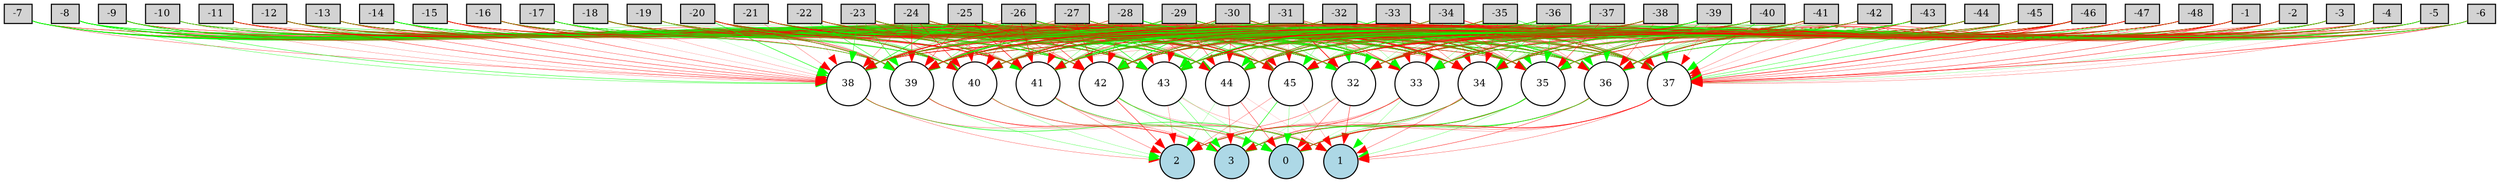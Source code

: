 digraph {
	node [fontsize=9 height=0.2 shape=circle width=0.2]
	-1 [fillcolor=lightgray shape=box style=filled]
	-2 [fillcolor=lightgray shape=box style=filled]
	-3 [fillcolor=lightgray shape=box style=filled]
	-4 [fillcolor=lightgray shape=box style=filled]
	-5 [fillcolor=lightgray shape=box style=filled]
	-6 [fillcolor=lightgray shape=box style=filled]
	-7 [fillcolor=lightgray shape=box style=filled]
	-8 [fillcolor=lightgray shape=box style=filled]
	-9 [fillcolor=lightgray shape=box style=filled]
	-10 [fillcolor=lightgray shape=box style=filled]
	-11 [fillcolor=lightgray shape=box style=filled]
	-12 [fillcolor=lightgray shape=box style=filled]
	-13 [fillcolor=lightgray shape=box style=filled]
	-14 [fillcolor=lightgray shape=box style=filled]
	-15 [fillcolor=lightgray shape=box style=filled]
	-16 [fillcolor=lightgray shape=box style=filled]
	-17 [fillcolor=lightgray shape=box style=filled]
	-18 [fillcolor=lightgray shape=box style=filled]
	-19 [fillcolor=lightgray shape=box style=filled]
	-20 [fillcolor=lightgray shape=box style=filled]
	-21 [fillcolor=lightgray shape=box style=filled]
	-22 [fillcolor=lightgray shape=box style=filled]
	-23 [fillcolor=lightgray shape=box style=filled]
	-24 [fillcolor=lightgray shape=box style=filled]
	-25 [fillcolor=lightgray shape=box style=filled]
	-26 [fillcolor=lightgray shape=box style=filled]
	-27 [fillcolor=lightgray shape=box style=filled]
	-28 [fillcolor=lightgray shape=box style=filled]
	-29 [fillcolor=lightgray shape=box style=filled]
	-30 [fillcolor=lightgray shape=box style=filled]
	-31 [fillcolor=lightgray shape=box style=filled]
	-32 [fillcolor=lightgray shape=box style=filled]
	-33 [fillcolor=lightgray shape=box style=filled]
	-34 [fillcolor=lightgray shape=box style=filled]
	-35 [fillcolor=lightgray shape=box style=filled]
	-36 [fillcolor=lightgray shape=box style=filled]
	-37 [fillcolor=lightgray shape=box style=filled]
	-38 [fillcolor=lightgray shape=box style=filled]
	-39 [fillcolor=lightgray shape=box style=filled]
	-40 [fillcolor=lightgray shape=box style=filled]
	-41 [fillcolor=lightgray shape=box style=filled]
	-42 [fillcolor=lightgray shape=box style=filled]
	-43 [fillcolor=lightgray shape=box style=filled]
	-44 [fillcolor=lightgray shape=box style=filled]
	-45 [fillcolor=lightgray shape=box style=filled]
	-46 [fillcolor=lightgray shape=box style=filled]
	-47 [fillcolor=lightgray shape=box style=filled]
	-48 [fillcolor=lightgray shape=box style=filled]
	0 [fillcolor=lightblue style=filled]
	1 [fillcolor=lightblue style=filled]
	2 [fillcolor=lightblue style=filled]
	3 [fillcolor=lightblue style=filled]
	32 [fillcolor=white style=filled]
	33 [fillcolor=white style=filled]
	34 [fillcolor=white style=filled]
	35 [fillcolor=white style=filled]
	36 [fillcolor=white style=filled]
	37 [fillcolor=white style=filled]
	38 [fillcolor=white style=filled]
	39 [fillcolor=white style=filled]
	40 [fillcolor=white style=filled]
	41 [fillcolor=white style=filled]
	42 [fillcolor=white style=filled]
	43 [fillcolor=white style=filled]
	44 [fillcolor=white style=filled]
	45 [fillcolor=white style=filled]
	-1 -> 32 [color=green penwidth=0.3550884222816396 style=solid]
	-1 -> 33 [color=red penwidth=0.31113511077686207 style=solid]
	-1 -> 34 [color=green penwidth=0.3944171583844034 style=solid]
	-1 -> 35 [color=red penwidth=0.15316505881533493 style=solid]
	-1 -> 36 [color=red penwidth=0.5739890591388846 style=solid]
	-1 -> 37 [color=red penwidth=0.3492777262996061 style=solid]
	-1 -> 38 [color=green penwidth=0.17661972509604923 style=solid]
	-1 -> 39 [color=green penwidth=0.2658042210203484 style=solid]
	-1 -> 40 [color=green penwidth=0.29636544680975685 style=solid]
	-1 -> 41 [color=green penwidth=0.27940812724266006 style=solid]
	-1 -> 42 [color=green penwidth=0.2570754626523195 style=solid]
	-1 -> 43 [color=red penwidth=0.4494746618483825 style=solid]
	-1 -> 44 [color=red penwidth=0.2375932353957639 style=solid]
	-1 -> 45 [color=red penwidth=0.16308797533556824 style=solid]
	-2 -> 32 [color=green penwidth=0.2440475385286712 style=solid]
	-2 -> 33 [color=red penwidth=0.18150917912886583 style=solid]
	-2 -> 34 [color=red penwidth=0.24713125636498684 style=solid]
	-2 -> 35 [color=red penwidth=0.2756075925640298 style=solid]
	-2 -> 36 [color=red penwidth=0.3599081501239676 style=solid]
	-2 -> 37 [color=red penwidth=0.3592428097431284 style=solid]
	-2 -> 38 [color=red penwidth=0.20730182270401748 style=solid]
	-2 -> 39 [color=red penwidth=0.6416992703534441 style=solid]
	-2 -> 40 [color=red penwidth=0.1179817729177046 style=solid]
	-2 -> 41 [color=green penwidth=0.25528654405738016 style=solid]
	-2 -> 42 [color=green penwidth=0.11108235685967145 style=solid]
	-2 -> 43 [color=red penwidth=0.23418260610949632 style=solid]
	-2 -> 44 [color=green penwidth=0.17071501262952282 style=solid]
	-2 -> 45 [color=red penwidth=0.24740969890416517 style=solid]
	-3 -> 32 [color=red penwidth=0.14550767388049382 style=solid]
	-3 -> 33 [color=red penwidth=0.13596361480329178 style=solid]
	-3 -> 34 [color=green penwidth=0.49331384603895845 style=solid]
	-3 -> 35 [color=red penwidth=0.20553172200675307 style=solid]
	-3 -> 36 [color=red penwidth=0.33113230293927665 style=solid]
	-3 -> 37 [color=green penwidth=0.17043788835411844 style=solid]
	-3 -> 38 [color=green penwidth=0.1823334381393341 style=solid]
	-3 -> 39 [color=green penwidth=0.20424238668104316 style=solid]
	-3 -> 40 [color=red penwidth=0.5669005643697921 style=solid]
	-3 -> 41 [color=red penwidth=0.1465353843791663 style=solid]
	-3 -> 42 [color=red penwidth=0.1084560518320915 style=solid]
	-3 -> 43 [color=green penwidth=0.2841838614924198 style=solid]
	-3 -> 44 [color=green penwidth=0.15087220548029756 style=solid]
	-3 -> 45 [color=green penwidth=0.12181914447018027 style=solid]
	-4 -> 32 [color=red penwidth=0.2918370927024613 style=solid]
	-4 -> 33 [color=red penwidth=0.10775471719410012 style=solid]
	-4 -> 34 [color=green penwidth=0.20449347099421705 style=solid]
	-4 -> 35 [color=green penwidth=0.1493749245593753 style=solid]
	-4 -> 36 [color=green penwidth=0.42237978433400813 style=solid]
	-4 -> 37 [color=red penwidth=0.10561722526826783 style=solid]
	-4 -> 38 [color=red penwidth=0.15814979424843362 style=solid]
	-4 -> 39 [color=red penwidth=0.5358233992267695 style=solid]
	-4 -> 40 [color=red penwidth=0.23718683011843952 style=solid]
	-4 -> 41 [color=green penwidth=0.2515851830599931 style=solid]
	-4 -> 42 [color=red penwidth=0.3515949461933726 style=solid]
	-4 -> 43 [color=green penwidth=0.21826695345874148 style=solid]
	-4 -> 44 [color=red penwidth=0.5051470654380976 style=solid]
	-4 -> 45 [color=green penwidth=0.3789164955779374 style=solid]
	-5 -> 32 [color=green penwidth=0.12591476906870847 style=solid]
	-5 -> 33 [color=red penwidth=0.2691639970996528 style=solid]
	-5 -> 34 [color=green penwidth=0.1668942866974476 style=solid]
	-5 -> 35 [color=red penwidth=0.18983574480292442 style=solid]
	-5 -> 36 [color=green penwidth=0.1611693918144007 style=solid]
	-5 -> 37 [color=red penwidth=0.20081344370422954 style=solid]
	-5 -> 38 [color=red penwidth=0.5107266680312554 style=solid]
	-5 -> 39 [color=red penwidth=0.2925930490562987 style=solid]
	-5 -> 40 [color=green penwidth=0.13548101529138223 style=solid]
	-5 -> 41 [color=green penwidth=0.12471732657488706 style=solid]
	-5 -> 42 [color=red penwidth=0.35524415384063524 style=solid]
	-5 -> 43 [color=green penwidth=0.3485803303740713 style=solid]
	-5 -> 44 [color=green penwidth=0.2552070387458253 style=solid]
	-5 -> 45 [color=green penwidth=0.37265248482739066 style=solid]
	-6 -> 32 [color=red penwidth=0.33969972447114044 style=solid]
	-6 -> 33 [color=red penwidth=0.243435685509687 style=solid]
	-6 -> 34 [color=red penwidth=0.31418805567875974 style=solid]
	-6 -> 35 [color=red penwidth=0.2867322667063368 style=solid]
	-6 -> 36 [color=green penwidth=0.1780379343259469 style=solid]
	-6 -> 37 [color=red penwidth=0.44942424489434707 style=solid]
	-6 -> 38 [color=red penwidth=0.3067051177037259 style=solid]
	-6 -> 39 [color=green penwidth=0.12220924258304805 style=solid]
	-6 -> 40 [color=red penwidth=0.10542913434117086 style=solid]
	-6 -> 41 [color=red penwidth=0.15939447838410994 style=solid]
	-6 -> 42 [color=green penwidth=0.4027043834151768 style=solid]
	-6 -> 43 [color=red penwidth=0.15784785690926328 style=solid]
	-6 -> 44 [color=green penwidth=0.30509204674385393 style=solid]
	-6 -> 45 [color=green penwidth=0.17596281946740716 style=solid]
	-7 -> 32 [color=green penwidth=0.4915766678893847 style=solid]
	-7 -> 33 [color=green penwidth=0.40000335246548013 style=solid]
	-7 -> 34 [color=red penwidth=0.23446476689438014 style=solid]
	-7 -> 35 [color=red penwidth=0.23852854874789575 style=solid]
	-7 -> 36 [color=green penwidth=0.11161279614850883 style=solid]
	-7 -> 37 [color=red penwidth=0.11949607733664937 style=solid]
	-7 -> 38 [color=red penwidth=0.2585288122865723 style=solid]
	-7 -> 39 [color=red penwidth=0.13718191040025896 style=dotted]
	-7 -> 40 [color=red penwidth=0.11112400305415433 style=solid]
	-7 -> 41 [color=green penwidth=0.21364956995986864 style=solid]
	-7 -> 42 [color=red penwidth=0.3292346676988598 style=solid]
	-7 -> 43 [color=red penwidth=0.19830397762221452 style=solid]
	-7 -> 44 [color=green penwidth=0.54837003263182 style=solid]
	-7 -> 45 [color=green penwidth=0.6741822792328912 style=solid]
	-8 -> 32 [color=red penwidth=0.4931433856612325 style=solid]
	-8 -> 33 [color=green penwidth=0.3786072591209646 style=solid]
	-8 -> 34 [color=red penwidth=0.3272908724779811 style=solid]
	-8 -> 35 [color=green penwidth=0.2153218480424734 style=solid]
	-8 -> 36 [color=green penwidth=0.6418986738321393 style=solid]
	-8 -> 37 [color=green penwidth=0.2187662052445122 style=solid]
	-8 -> 38 [color=green penwidth=0.2823572299600797 style=solid]
	-8 -> 39 [color=red penwidth=0.3829760932685873 style=solid]
	-8 -> 40 [color=green penwidth=0.22337581116082694 style=solid]
	-8 -> 41 [color=green penwidth=0.24285643779161675 style=solid]
	-8 -> 42 [color=green penwidth=0.5032587053420629 style=solid]
	-8 -> 43 [color=green penwidth=0.558958413713506 style=solid]
	-8 -> 44 [color=green penwidth=0.10902018294849192 style=solid]
	-8 -> 45 [color=green penwidth=0.31957363832210595 style=solid]
	-9 -> 32 [color=red penwidth=0.16480155423331883 style=solid]
	-9 -> 33 [color=green penwidth=0.22206252291785783 style=solid]
	-9 -> 34 [color=green penwidth=0.10610043556902748 style=solid]
	-9 -> 35 [color=red penwidth=0.15356723460476268 style=solid]
	-9 -> 36 [color=red penwidth=0.18532387662818145 style=solid]
	-9 -> 37 [color=red penwidth=0.17323236319937374 style=solid]
	-9 -> 38 [color=green penwidth=0.3850146465854871 style=solid]
	-9 -> 39 [color=red penwidth=0.2170243892052294 style=solid]
	-9 -> 40 [color=green penwidth=0.1272769980303935 style=solid]
	-9 -> 41 [color=red penwidth=0.6450810933881133 style=solid]
	-9 -> 42 [color=green penwidth=0.48970351498046183 style=solid]
	-9 -> 43 [color=green penwidth=0.5117988543596976 style=solid]
	-9 -> 44 [color=red penwidth=0.13408775634602288 style=solid]
	-9 -> 45 [color=green penwidth=0.2468058793097991 style=solid]
	-10 -> 32 [color=green penwidth=0.30500095022086443 style=solid]
	-10 -> 33 [color=green penwidth=0.24755553932684965 style=solid]
	-10 -> 34 [color=green penwidth=0.24254525035784996 style=solid]
	-10 -> 35 [color=red penwidth=0.26581906219065937 style=solid]
	-10 -> 36 [color=green penwidth=0.2723827630060003 style=solid]
	-10 -> 37 [color=green penwidth=0.10320370452313804 style=solid]
	-10 -> 38 [color=red penwidth=0.17650594179398188 style=solid]
	-10 -> 39 [color=green penwidth=0.27048836176883495 style=solid]
	-10 -> 40 [color=red penwidth=0.10435630093920845 style=solid]
	-10 -> 41 [color=green penwidth=0.319712974496214 style=dotted]
	-10 -> 42 [color=green penwidth=0.24926683778118985 style=solid]
	-10 -> 43 [color=red penwidth=0.276369464121172 style=solid]
	-10 -> 44 [color=green penwidth=0.12646350251841273 style=solid]
	-10 -> 45 [color=green penwidth=0.19247405900254327 style=solid]
	-11 -> 32 [color=red penwidth=0.2456206037558268 style=solid]
	-11 -> 33 [color=red penwidth=0.30353579456595836 style=solid]
	-11 -> 34 [color=red penwidth=0.3798475433328409 style=solid]
	-11 -> 35 [color=red penwidth=0.2818444526088427 style=solid]
	-11 -> 36 [color=red penwidth=0.11855963864329075 style=solid]
	-11 -> 37 [color=red penwidth=0.13685080497137228 style=solid]
	-11 -> 38 [color=red penwidth=0.15852411729621324 style=solid]
	-11 -> 39 [color=green penwidth=0.18386857619810384 style=solid]
	-11 -> 40 [color=green penwidth=0.14743573933530796 style=solid]
	-11 -> 41 [color=red penwidth=0.17696100549824573 style=solid]
	-11 -> 42 [color=green penwidth=0.16478393738836916 style=solid]
	-11 -> 43 [color=green penwidth=0.33505187772266926 style=solid]
	-11 -> 44 [color=green penwidth=0.221969856228028 style=solid]
	-11 -> 45 [color=red penwidth=0.562068413909783 style=solid]
	-12 -> 32 [color=green penwidth=0.46251287560933185 style=solid]
	-12 -> 33 [color=green penwidth=0.3291935484613423 style=solid]
	-12 -> 34 [color=red penwidth=0.3975805867783304 style=solid]
	-12 -> 35 [color=red penwidth=0.13832087611584393 style=solid]
	-12 -> 36 [color=green penwidth=0.16037566723181465 style=solid]
	-12 -> 37 [color=green penwidth=0.3490482349355646 style=solid]
	-12 -> 38 [color=red penwidth=0.33488926346977643 style=solid]
	-12 -> 39 [color=green penwidth=0.22688867125188483 style=solid]
	-12 -> 40 [color=green penwidth=0.5390581604536588 style=solid]
	-12 -> 41 [color=red penwidth=0.3117307448091866 style=solid]
	-12 -> 42 [color=red penwidth=0.18804090395455547 style=solid]
	-12 -> 43 [color=green penwidth=0.20247751044836615 style=solid]
	-12 -> 44 [color=green penwidth=0.19363244017664963 style=solid]
	-12 -> 45 [color=red penwidth=0.31906028576599355 style=solid]
	-13 -> 32 [color=red penwidth=0.21906756975370012 style=solid]
	-13 -> 33 [color=green penwidth=0.11662378840220468 style=solid]
	-13 -> 34 [color=green penwidth=0.22843012654988568 style=solid]
	-13 -> 35 [color=green penwidth=0.5853829308135647 style=solid]
	-13 -> 36 [color=red penwidth=0.3007656396722852 style=solid]
	-13 -> 37 [color=red penwidth=0.1731764401843136 style=solid]
	-13 -> 38 [color=red penwidth=0.29178031558704776 style=solid]
	-13 -> 39 [color=red penwidth=0.25896908603920415 style=solid]
	-13 -> 40 [color=red penwidth=0.12234646804335769 style=solid]
	-13 -> 41 [color=red penwidth=0.3794130505642783 style=solid]
	-13 -> 42 [color=green penwidth=0.2566383021996597 style=solid]
	-13 -> 43 [color=red penwidth=0.13299265207304542 style=solid]
	-13 -> 44 [color=red penwidth=0.438613381431027 style=solid]
	-13 -> 45 [color=green penwidth=0.24385240170989095 style=solid]
	-14 -> 32 [color=green penwidth=0.21068073175896324 style=solid]
	-14 -> 33 [color=green penwidth=0.33122312621098615 style=solid]
	-14 -> 34 [color=green penwidth=0.13319812404163003 style=solid]
	-14 -> 35 [color=red penwidth=0.3917583077725484 style=solid]
	-14 -> 36 [color=green penwidth=0.1343520837146713 style=solid]
	-14 -> 37 [color=red penwidth=0.1712192232622628 style=solid]
	-14 -> 38 [color=red penwidth=0.34254987651530366 style=solid]
	-14 -> 39 [color=red penwidth=0.18128023950471484 style=solid]
	-14 -> 40 [color=green penwidth=0.4181282978296311 style=solid]
	-14 -> 41 [color=green penwidth=0.14397670639146645 style=solid]
	-14 -> 42 [color=green penwidth=0.21726694670646007 style=solid]
	-14 -> 43 [color=green penwidth=0.15864543941304665 style=solid]
	-14 -> 44 [color=green penwidth=0.4789123800997678 style=solid]
	-14 -> 45 [color=green penwidth=0.602224640987421 style=solid]
	-15 -> 32 [color=green penwidth=0.1984887992019384 style=solid]
	-15 -> 33 [color=green penwidth=0.11817537869561426 style=solid]
	-15 -> 34 [color=red penwidth=0.22930355305295966 style=solid]
	-15 -> 35 [color=green penwidth=0.33062837544132007 style=solid]
	-15 -> 36 [color=red penwidth=0.15688042061210983 style=solid]
	-15 -> 37 [color=green penwidth=0.13210691037935118 style=solid]
	-15 -> 38 [color=red penwidth=0.2520252838643688 style=solid]
	-15 -> 39 [color=red penwidth=0.2158693678875701 style=solid]
	-15 -> 40 [color=red penwidth=0.16007006126958107 style=solid]
	-15 -> 41 [color=green penwidth=0.1824169688106409 style=solid]
	-15 -> 42 [color=red penwidth=0.11541246169574282 style=solid]
	-15 -> 43 [color=red penwidth=0.3367848014341618 style=solid]
	-15 -> 44 [color=green penwidth=0.10111750154764917 style=solid]
	-15 -> 45 [color=red penwidth=0.562049803921177 style=solid]
	-16 -> 32 [color=green penwidth=0.118816875275163 style=solid]
	-16 -> 33 [color=green penwidth=0.5225124077661206 style=solid]
	-16 -> 34 [color=green penwidth=0.21172001901849635 style=solid]
	-16 -> 35 [color=red penwidth=0.20842876655489787 style=solid]
	-16 -> 36 [color=green penwidth=0.3882503644663242 style=solid]
	-16 -> 37 [color=red penwidth=0.14159898286974684 style=solid]
	-16 -> 38 [color=red penwidth=0.31674718482453035 style=solid]
	-16 -> 39 [color=green penwidth=0.26348630362858494 style=solid]
	-16 -> 40 [color=red penwidth=0.5286499109612159 style=solid]
	-16 -> 41 [color=green penwidth=0.27376427342507603 style=solid]
	-16 -> 42 [color=green penwidth=0.28522060268230987 style=solid]
	-16 -> 43 [color=red penwidth=0.4159539308075806 style=solid]
	-16 -> 44 [color=green penwidth=0.3417147628548465 style=solid]
	-16 -> 45 [color=red penwidth=0.2550116615856637 style=solid]
	-17 -> 32 [color=green penwidth=0.1644089631411755 style=solid]
	-17 -> 33 [color=green penwidth=0.384057311107351 style=solid]
	-17 -> 34 [color=green penwidth=0.23206276237132922 style=solid]
	-17 -> 35 [color=red penwidth=0.24334100518461174 style=solid]
	-17 -> 36 [color=green penwidth=0.19197987417455303 style=solid]
	-17 -> 37 [color=green penwidth=0.16783698762646815 style=solid]
	-17 -> 38 [color=red penwidth=0.12787443740730345 style=solid]
	-17 -> 39 [color=red penwidth=0.10086201152322452 style=solid]
	-17 -> 40 [color=green penwidth=0.35784606974457256 style=solid]
	-17 -> 41 [color=red penwidth=0.3869356464254774 style=solid]
	-17 -> 42 [color=green penwidth=0.4561129443562866 style=solid]
	-17 -> 43 [color=green penwidth=0.19247900957477504 style=solid]
	-17 -> 44 [color=green penwidth=0.2159345228102445 style=solid]
	-17 -> 45 [color=green penwidth=0.14621344259877256 style=solid]
	-18 -> 32 [color=green penwidth=0.1412278981237844 style=solid]
	-18 -> 33 [color=red penwidth=0.1398067576977354 style=solid]
	-18 -> 34 [color=red penwidth=0.39218557012247224 style=solid]
	-18 -> 35 [color=green penwidth=0.4032306176027344 style=solid]
	-18 -> 36 [color=green penwidth=0.3250947422001567 style=solid]
	-18 -> 37 [color=red penwidth=0.21891862222169473 style=solid]
	-18 -> 38 [color=red penwidth=0.16261902350030358 style=solid]
	-18 -> 39 [color=green penwidth=0.19870652959118046 style=solid]
	-18 -> 40 [color=red penwidth=0.15741093251461405 style=solid]
	-18 -> 41 [color=green penwidth=0.31254450059614414 style=solid]
	-18 -> 42 [color=green penwidth=0.42421207191267873 style=solid]
	-18 -> 43 [color=green penwidth=0.8108494678795672 style=solid]
	-18 -> 44 [color=red penwidth=0.33957168032402807 style=solid]
	-18 -> 45 [color=red penwidth=0.22931856466406056 style=solid]
	-19 -> 32 [color=red penwidth=0.10096741878574611 style=solid]
	-19 -> 33 [color=green penwidth=0.23286015241050584 style=solid]
	-19 -> 34 [color=green penwidth=0.4291895975870731 style=solid]
	-19 -> 35 [color=red penwidth=0.3933572586298504 style=solid]
	-19 -> 36 [color=green penwidth=0.1728217400232984 style=solid]
	-19 -> 37 [color=red penwidth=0.19589745407292922 style=solid]
	-19 -> 38 [color=green penwidth=0.1209151506647802 style=solid]
	-19 -> 39 [color=red penwidth=0.23779266156883067 style=solid]
	-19 -> 40 [color=red penwidth=0.20924382369389066 style=solid]
	-19 -> 41 [color=red penwidth=0.1463478787250686 style=solid]
	-19 -> 42 [color=green penwidth=0.2358253604567308 style=solid]
	-19 -> 43 [color=green penwidth=0.2597031695668667 style=solid]
	-19 -> 44 [color=red penwidth=0.19940474533041755 style=solid]
	-19 -> 45 [color=green penwidth=0.1464238101096441 style=solid]
	-20 -> 32 [color=red penwidth=0.19066927737398232 style=solid]
	-20 -> 33 [color=green penwidth=0.28409898080468043 style=solid]
	-20 -> 34 [color=green penwidth=0.34996827759210236 style=solid]
	-20 -> 35 [color=green penwidth=0.14435091399497704 style=solid]
	-20 -> 36 [color=green penwidth=0.26301976881209777 style=solid]
	-20 -> 37 [color=red penwidth=0.1640462171315552 style=solid]
	-20 -> 38 [color=green penwidth=0.4905256416674746 style=solid]
	-20 -> 39 [color=red penwidth=0.4174646342611501 style=solid]
	-20 -> 40 [color=green penwidth=0.3305359842733676 style=solid]
	-20 -> 41 [color=red penwidth=0.13897903136552445 style=solid]
	-20 -> 42 [color=green penwidth=0.2504279016123926 style=solid]
	-20 -> 43 [color=green penwidth=0.1361035751638534 style=solid]
	-20 -> 44 [color=red penwidth=0.16873701718164125 style=solid]
	-20 -> 45 [color=red penwidth=0.5647914580353824 style=solid]
	-21 -> 32 [color=red penwidth=0.3390742252069804 style=solid]
	-21 -> 33 [color=red penwidth=0.1905183038838309 style=solid]
	-21 -> 34 [color=red penwidth=0.15534456005326225 style=solid]
	-21 -> 35 [color=red penwidth=0.14194467801990102 style=solid]
	-21 -> 36 [color=red penwidth=0.35227306121417357 style=solid]
	-21 -> 37 [color=green penwidth=0.4063276395882027 style=solid]
	-21 -> 38 [color=red penwidth=0.20791190621410233 style=solid]
	-21 -> 39 [color=green penwidth=0.1419377893817474 style=solid]
	-21 -> 40 [color=green penwidth=0.26974423065397024 style=solid]
	-21 -> 41 [color=green penwidth=0.31263535519757013 style=solid]
	-21 -> 42 [color=red penwidth=0.28411834416952764 style=dotted]
	-21 -> 43 [color=red penwidth=0.34446965083107617 style=solid]
	-21 -> 44 [color=red penwidth=0.2094413968935957 style=solid]
	-21 -> 45 [color=red penwidth=0.2854019772405243 style=solid]
	-22 -> 32 [color=green penwidth=0.5580064717995941 style=solid]
	-22 -> 33 [color=red penwidth=0.18439951675749253 style=solid]
	-22 -> 34 [color=green penwidth=0.3236504173277322 style=solid]
	-22 -> 35 [color=green penwidth=0.10633604883751549 style=solid]
	-22 -> 36 [color=red penwidth=0.24833817338359152 style=solid]
	-22 -> 37 [color=green penwidth=0.391726982421845 style=solid]
	-22 -> 38 [color=red penwidth=0.10610612606515177 style=solid]
	-22 -> 39 [color=green penwidth=0.40586408324707635 style=solid]
	-22 -> 40 [color=green penwidth=0.1260357505945253 style=solid]
	-22 -> 41 [color=red penwidth=0.2004460237551739 style=solid]
	-22 -> 42 [color=red penwidth=0.1624740949056343 style=solid]
	-22 -> 43 [color=green penwidth=0.20103449952226854 style=solid]
	-22 -> 44 [color=red penwidth=0.21996735416123675 style=solid]
	-22 -> 45 [color=red penwidth=0.32332547729596095 style=solid]
	-23 -> 32 [color=red penwidth=0.4552785773751813 style=solid]
	-23 -> 33 [color=red penwidth=0.22926827281802817 style=solid]
	-23 -> 34 [color=green penwidth=0.2304576345032207 style=solid]
	-23 -> 35 [color=green penwidth=0.40120151361970335 style=solid]
	-23 -> 36 [color=green penwidth=0.11528439692676094 style=solid]
	-23 -> 37 [color=red penwidth=0.31916063033992415 style=solid]
	-23 -> 38 [color=green penwidth=0.34975906912994514 style=solid]
	-23 -> 39 [color=green penwidth=0.39546112299701885 style=solid]
	-23 -> 40 [color=red penwidth=0.2860767262301827 style=solid]
	-23 -> 41 [color=red penwidth=0.3343452095132359 style=solid]
	-23 -> 42 [color=green penwidth=0.10014871646914532 style=solid]
	-23 -> 43 [color=red penwidth=0.17994290938179186 style=solid]
	-23 -> 44 [color=green penwidth=0.26295505457279367 style=solid]
	-23 -> 45 [color=green penwidth=0.13842226809157532 style=solid]
	-24 -> 32 [color=green penwidth=0.11309404422498717 style=solid]
	-24 -> 33 [color=green penwidth=0.5768608812868818 style=solid]
	-24 -> 34 [color=green penwidth=0.23616959652398667 style=solid]
	-24 -> 35 [color=green penwidth=0.1008571772064252 style=solid]
	-24 -> 36 [color=green penwidth=0.22556189060355178 style=solid]
	-24 -> 37 [color=red penwidth=0.11411368358340687 style=solid]
	-24 -> 38 [color=red penwidth=0.23799337076681507 style=solid]
	-24 -> 39 [color=red penwidth=0.5004097949313613 style=solid]
	-24 -> 40 [color=red penwidth=0.4310561087730621 style=solid]
	-24 -> 41 [color=green penwidth=0.15718513981672078 style=solid]
	-24 -> 42 [color=red penwidth=0.1766053131583925 style=solid]
	-24 -> 43 [color=green penwidth=0.11531761312063589 style=solid]
	-24 -> 44 [color=green penwidth=0.41518903140527175 style=solid]
	-24 -> 45 [color=red penwidth=0.42175122936456344 style=solid]
	-25 -> 32 [color=red penwidth=0.13310229894645534 style=solid]
	-25 -> 33 [color=red penwidth=0.45175333401263396 style=solid]
	-25 -> 34 [color=green penwidth=0.1163153120337843 style=solid]
	-25 -> 35 [color=green penwidth=0.18433307814255556 style=solid]
	-25 -> 36 [color=green penwidth=0.1243963236314367 style=solid]
	-25 -> 37 [color=green penwidth=0.13572031483730412 style=solid]
	-25 -> 38 [color=green penwidth=0.543648737568549 style=solid]
	-25 -> 39 [color=red penwidth=0.33166673015547254 style=solid]
	-25 -> 40 [color=red penwidth=0.1466389113414536 style=solid]
	-25 -> 41 [color=red penwidth=0.513145490562099 style=solid]
	-25 -> 42 [color=red penwidth=0.32685232133427056 style=solid]
	-25 -> 43 [color=green penwidth=0.2821050175084122 style=solid]
	-25 -> 44 [color=green penwidth=0.12352974003476583 style=solid]
	-25 -> 45 [color=red penwidth=0.11509010351630589 style=solid]
	-26 -> 32 [color=green penwidth=0.12210339492808897 style=solid]
	-26 -> 33 [color=green penwidth=0.3289204605500727 style=solid]
	-26 -> 34 [color=red penwidth=0.14142318316747754 style=solid]
	-26 -> 35 [color=green penwidth=0.2521351272010474 style=solid]
	-26 -> 36 [color=red penwidth=0.2627564694122718 style=solid]
	-26 -> 37 [color=red penwidth=0.41076745666030257 style=solid]
	-26 -> 38 [color=red penwidth=0.19677263013620397 style=solid]
	-26 -> 39 [color=green penwidth=0.2743963145041409 style=solid]
	-26 -> 40 [color=red penwidth=0.26593105558633284 style=solid]
	-26 -> 41 [color=red penwidth=0.5097800355724342 style=solid]
	-26 -> 42 [color=red penwidth=0.41531324856456986 style=solid]
	-26 -> 43 [color=red penwidth=0.17339880589620577 style=solid]
	-26 -> 44 [color=green penwidth=0.4837702524832168 style=solid]
	-26 -> 45 [color=green penwidth=0.1834534101916278 style=solid]
	-27 -> 32 [color=red penwidth=0.2632467506728253 style=solid]
	-27 -> 33 [color=green penwidth=0.39922716550367976 style=solid]
	-27 -> 34 [color=green penwidth=0.3684620925969705 style=solid]
	-27 -> 35 [color=green penwidth=0.345304679895869 style=solid]
	-27 -> 36 [color=green penwidth=0.14198367613457785 style=solid]
	-27 -> 37 [color=green penwidth=0.42043425726604033 style=solid]
	-27 -> 38 [color=green penwidth=0.2147820729628046 style=solid]
	-27 -> 39 [color=red penwidth=0.25012196731399433 style=solid]
	-27 -> 40 [color=green penwidth=0.10694321636802347 style=solid]
	-27 -> 41 [color=red penwidth=0.2700610976639462 style=solid]
	-27 -> 42 [color=red penwidth=0.4704450203940438 style=solid]
	-27 -> 43 [color=green penwidth=0.4872585954775426 style=solid]
	-27 -> 44 [color=green penwidth=0.106425716713154 style=solid]
	-27 -> 45 [color=red penwidth=0.28109756799788654 style=solid]
	-28 -> 32 [color=green penwidth=0.10495311485975146 style=solid]
	-28 -> 33 [color=green penwidth=0.1172974520091102 style=solid]
	-28 -> 34 [color=red penwidth=0.20795996538704822 style=solid]
	-28 -> 35 [color=green penwidth=0.5619461656868306 style=solid]
	-28 -> 36 [color=green penwidth=0.10494592660810254 style=solid]
	-28 -> 37 [color=green penwidth=0.34803815786211173 style=solid]
	-28 -> 38 [color=red penwidth=0.11266455727873478 style=solid]
	-28 -> 39 [color=red penwidth=0.4588672558840209 style=solid]
	-28 -> 40 [color=green penwidth=0.12147002493314249 style=solid]
	-28 -> 41 [color=green penwidth=0.2382467656608132 style=solid]
	-28 -> 42 [color=red penwidth=0.2865776941211662 style=solid]
	-28 -> 43 [color=red penwidth=0.27526663225621023 style=solid]
	-28 -> 44 [color=red penwidth=0.3330732493074165 style=solid]
	-28 -> 45 [color=green penwidth=0.36029690568071915 style=solid]
	-29 -> 32 [color=green penwidth=0.10179194816479359 style=solid]
	-29 -> 33 [color=green penwidth=0.24695118926675558 style=solid]
	-29 -> 34 [color=red penwidth=0.4058779502796487 style=solid]
	-29 -> 35 [color=green penwidth=0.5662105142118619 style=solid]
	-29 -> 36 [color=green penwidth=0.4821614242654577 style=solid]
	-29 -> 37 [color=red penwidth=0.12839666210672165 style=solid]
	-29 -> 38 [color=red penwidth=0.19956414640942993 style=solid]
	-29 -> 39 [color=green penwidth=0.46948886949123847 style=solid]
	-29 -> 40 [color=red penwidth=0.1583759087779862 style=solid]
	-29 -> 41 [color=green penwidth=0.3373595796954064 style=solid]
	-29 -> 42 [color=green penwidth=0.1677651397214956 style=solid]
	-29 -> 43 [color=red penwidth=0.17747780009864944 style=solid]
	-29 -> 44 [color=red penwidth=0.34213923900298876 style=solid]
	-29 -> 45 [color=red penwidth=0.3925076610612581 style=solid]
	-30 -> 32 [color=green penwidth=0.3104289128214367 style=solid]
	-30 -> 33 [color=red penwidth=0.25067728456712024 style=solid]
	-30 -> 34 [color=red penwidth=0.7055111041662001 style=solid]
	-30 -> 35 [color=red penwidth=0.6283223691774197 style=solid]
	-30 -> 36 [color=green penwidth=0.22043656103686143 style=solid]
	-30 -> 37 [color=green penwidth=0.2605820444289206 style=solid]
	-30 -> 38 [color=red penwidth=0.3955842943156236 style=solid]
	-30 -> 39 [color=green penwidth=0.350627165713444 style=solid]
	-30 -> 40 [color=green penwidth=0.2689943630540992 style=solid]
	-30 -> 41 [color=red penwidth=0.42445457482305016 style=solid]
	-30 -> 42 [color=green penwidth=0.5705308242600224 style=solid]
	-30 -> 43 [color=green penwidth=0.2469079305134363 style=solid]
	-30 -> 44 [color=red penwidth=0.2979866277217691 style=solid]
	-30 -> 45 [color=red penwidth=0.10947215449825685 style=solid]
	-31 -> 32 [color=red penwidth=0.6667579679444875 style=solid]
	-31 -> 33 [color=red penwidth=0.4216942401396844 style=solid]
	-31 -> 34 [color=green penwidth=0.1115572401388586 style=solid]
	-31 -> 35 [color=green penwidth=0.2510002889937509 style=solid]
	-31 -> 36 [color=green penwidth=0.16576149828944836 style=solid]
	-31 -> 37 [color=red penwidth=0.3833564277204088 style=solid]
	-31 -> 38 [color=green penwidth=0.12151784382369622 style=solid]
	-31 -> 39 [color=green penwidth=0.14793412189091787 style=solid]
	-31 -> 40 [color=red penwidth=0.25801602683567904 style=solid]
	-31 -> 41 [color=green penwidth=0.2787601809986424 style=solid]
	-31 -> 42 [color=red penwidth=0.12950064422147953 style=solid]
	-31 -> 43 [color=green penwidth=0.4410731721179535 style=solid]
	-31 -> 44 [color=green penwidth=0.16535274047593856 style=solid]
	-31 -> 45 [color=red penwidth=0.13863613570760036 style=solid]
	-32 -> 32 [color=green penwidth=0.3355862322866273 style=solid]
	-32 -> 33 [color=green penwidth=0.182296936488556 style=solid]
	-32 -> 34 [color=red penwidth=0.10749252452673295 style=solid]
	-32 -> 35 [color=green penwidth=0.2326119775212426 style=solid]
	-32 -> 36 [color=green penwidth=0.21008618037475502 style=solid]
	-32 -> 37 [color=green penwidth=0.2269659443102715 style=solid]
	-32 -> 38 [color=green penwidth=0.1059276075523445 style=solid]
	-32 -> 39 [color=green penwidth=0.4738722323158685 style=solid]
	-32 -> 40 [color=green penwidth=0.3895896776786928 style=solid]
	-32 -> 41 [color=red penwidth=0.11410266683248187 style=solid]
	-32 -> 42 [color=red penwidth=0.34787216183143865 style=solid]
	-32 -> 43 [color=green penwidth=0.12152849001019989 style=solid]
	-32 -> 44 [color=red penwidth=0.12382417761916704 style=solid]
	-32 -> 45 [color=green penwidth=0.21108849217075765 style=solid]
	-33 -> 32 [color=green penwidth=0.1419460343660234 style=solid]
	-33 -> 33 [color=red penwidth=0.30963164492128736 style=solid]
	-33 -> 34 [color=red penwidth=0.2623581560706938 style=solid]
	-33 -> 35 [color=red penwidth=0.4085511266726425 style=solid]
	-33 -> 36 [color=green penwidth=0.167649806941122 style=solid]
	-33 -> 37 [color=red penwidth=0.1836810861540752 style=solid]
	-33 -> 38 [color=red penwidth=0.1715684218506079 style=solid]
	-33 -> 39 [color=green penwidth=0.20884207070328856 style=solid]
	-33 -> 40 [color=red penwidth=0.1594934293132967 style=solid]
	-33 -> 41 [color=green penwidth=0.27490087799210106 style=solid]
	-33 -> 42 [color=red penwidth=0.10191066332329059 style=solid]
	-33 -> 43 [color=green penwidth=0.1432604006366343 style=solid]
	-33 -> 44 [color=green penwidth=0.4851411702807682 style=solid]
	-33 -> 45 [color=green penwidth=0.10801677565778106 style=solid]
	-34 -> 32 [color=green penwidth=0.1605582026494023 style=solid]
	-34 -> 33 [color=red penwidth=0.249664138242479 style=solid]
	-34 -> 34 [color=red penwidth=0.26996634458583657 style=solid]
	-34 -> 35 [color=red penwidth=0.1955935230830513 style=solid]
	-34 -> 36 [color=red penwidth=0.2812802531732612 style=solid]
	-34 -> 37 [color=red penwidth=0.45242036154063237 style=solid]
	-34 -> 38 [color=red penwidth=0.38674854028285965 style=solid]
	-34 -> 39 [color=green penwidth=0.18802821312927395 style=solid]
	-34 -> 40 [color=red penwidth=0.19010083505043285 style=solid]
	-34 -> 41 [color=green penwidth=0.23616554576746673 style=solid]
	-34 -> 42 [color=green penwidth=0.10707270711688265 style=solid]
	-34 -> 43 [color=green penwidth=0.39586005385431244 style=solid]
	-34 -> 44 [color=red penwidth=0.30494568369546426 style=solid]
	-34 -> 45 [color=green penwidth=0.11011046692475789 style=solid]
	-35 -> 32 [color=green penwidth=0.18746665117988348 style=solid]
	-35 -> 33 [color=green penwidth=0.1999093444247249 style=solid]
	-35 -> 34 [color=red penwidth=0.2578850252618091 style=solid]
	-35 -> 35 [color=green penwidth=0.14210861841719255 style=solid]
	-35 -> 36 [color=red penwidth=0.19435474253746332 style=solid]
	-35 -> 37 [color=green penwidth=0.3801247581390921 style=solid]
	-35 -> 38 [color=red penwidth=0.3755466232385347 style=solid]
	-35 -> 39 [color=green penwidth=0.28502873038535675 style=solid]
	-35 -> 40 [color=red penwidth=0.32570442128716715 style=solid]
	-35 -> 41 [color=green penwidth=0.18662469588465824 style=solid]
	-35 -> 42 [color=green penwidth=0.10401980652448845 style=solid]
	-35 -> 43 [color=green penwidth=0.5134028927866574 style=solid]
	-35 -> 44 [color=red penwidth=0.2100132944536326 style=solid]
	-35 -> 45 [color=red penwidth=0.14655127265149198 style=solid]
	-36 -> 32 [color=red penwidth=0.1566797417982528 style=solid]
	-36 -> 33 [color=green penwidth=0.28842361747142853 style=solid]
	-36 -> 34 [color=green penwidth=0.3370954303836289 style=solid]
	-36 -> 35 [color=green penwidth=0.4462764902244658 style=solid]
	-36 -> 36 [color=green penwidth=0.13514432056711828 style=solid]
	-36 -> 37 [color=red penwidth=0.13086405927053696 style=solid]
	-36 -> 38 [color=red penwidth=0.38620425546396897 style=solid]
	-36 -> 39 [color=red penwidth=0.2560941342539764 style=solid]
	-36 -> 40 [color=red penwidth=0.2983736306596311 style=solid]
	-36 -> 41 [color=green penwidth=0.2088809507943439 style=solid]
	-36 -> 42 [color=red penwidth=0.335726719218014 style=solid]
	-36 -> 43 [color=green penwidth=0.26705660185881774 style=solid]
	-36 -> 44 [color=green penwidth=0.2254364359079088 style=solid]
	-36 -> 45 [color=green penwidth=0.3675231018662569 style=solid]
	-37 -> 32 [color=green penwidth=0.36688419073272815 style=solid]
	-37 -> 33 [color=red penwidth=0.1874924492869972 style=solid]
	-37 -> 34 [color=green penwidth=0.1813912364238186 style=solid]
	-37 -> 35 [color=red penwidth=0.36735974618738154 style=solid]
	-37 -> 36 [color=green penwidth=0.14439764429959384 style=solid]
	-37 -> 37 [color=red penwidth=0.13120999310213272 style=solid]
	-37 -> 38 [color=red penwidth=0.4354986078220716 style=solid]
	-37 -> 39 [color=red penwidth=0.39860269438907414 style=solid]
	-37 -> 40 [color=red penwidth=0.4568625908685394 style=solid]
	-37 -> 41 [color=green penwidth=0.10175267691895913 style=solid]
	-37 -> 42 [color=red penwidth=0.14073245696931216 style=solid]
	-37 -> 43 [color=green penwidth=0.7558469267878426 style=solid]
	-37 -> 44 [color=green penwidth=0.17115089754332571 style=solid]
	-37 -> 45 [color=green penwidth=0.21312986543955198 style=dotted]
	-38 -> 32 [color=red penwidth=0.5096267303267933 style=solid]
	-38 -> 33 [color=red penwidth=0.24319252307817812 style=solid]
	-38 -> 34 [color=green penwidth=0.18093950891104 style=solid]
	-38 -> 35 [color=red penwidth=0.10563718506523902 style=solid]
	-38 -> 36 [color=red penwidth=0.2755746407926294 style=solid]
	-38 -> 37 [color=green penwidth=0.14157751127778023 style=solid]
	-38 -> 38 [color=red penwidth=0.17580747837004035 style=solid]
	-38 -> 39 [color=green penwidth=0.17639496559186055 style=solid]
	-38 -> 40 [color=red penwidth=0.11614027043191952 style=solid]
	-38 -> 41 [color=green penwidth=0.4044436694934135 style=solid]
	-38 -> 42 [color=red penwidth=0.17929727846229254 style=solid]
	-38 -> 43 [color=green penwidth=0.5384568783615715 style=solid]
	-38 -> 44 [color=green penwidth=0.3446571839111222 style=solid]
	-38 -> 45 [color=red penwidth=0.375555620386397 style=solid]
	-39 -> 32 [color=red penwidth=0.10677564584030459 style=solid]
	-39 -> 33 [color=red penwidth=0.21811347920011462 style=solid]
	-39 -> 34 [color=red penwidth=0.21506023562749854 style=solid]
	-39 -> 35 [color=green penwidth=0.3733040660774021 style=solid]
	-39 -> 36 [color=green penwidth=0.4327767567966021 style=solid]
	-39 -> 37 [color=red penwidth=0.17023821737405387 style=solid]
	-39 -> 38 [color=green penwidth=0.11996135678612072 style=solid]
	-39 -> 39 [color=green penwidth=0.18159053977295278 style=solid]
	-39 -> 40 [color=green penwidth=0.1202205471759796 style=solid]
	-39 -> 41 [color=green penwidth=0.39055434261940036 style=solid]
	-39 -> 42 [color=green penwidth=0.5711949625923498 style=solid]
	-39 -> 43 [color=red penwidth=0.11842803812149746 style=solid]
	-39 -> 44 [color=green penwidth=0.32705559081912466 style=solid]
	-39 -> 45 [color=green penwidth=0.19301452500664049 style=solid]
	-40 -> 32 [color=red penwidth=0.2814522359411061 style=solid]
	-40 -> 33 [color=red penwidth=0.2176641286685857 style=solid]
	-40 -> 34 [color=red penwidth=0.22804335922201366 style=solid]
	-40 -> 35 [color=red penwidth=0.16321250624085704 style=solid]
	-40 -> 36 [color=green penwidth=0.23945604206521015 style=solid]
	-40 -> 37 [color=green penwidth=0.4504671475053774 style=solid]
	-40 -> 38 [color=green penwidth=0.32097686594150404 style=solid]
	-40 -> 39 [color=red penwidth=0.2508632628198917 style=solid]
	-40 -> 40 [color=green penwidth=0.21432909225953434 style=solid]
	-40 -> 41 [color=red penwidth=0.20437418875106497 style=solid]
	-40 -> 42 [color=red penwidth=0.21575973256482112 style=solid]
	-40 -> 43 [color=red penwidth=0.514477470745922 style=solid]
	-40 -> 44 [color=green penwidth=0.2583073070128217 style=solid]
	-40 -> 45 [color=green penwidth=0.26472289993503173 style=solid]
	-41 -> 32 [color=green penwidth=0.20505764427195716 style=solid]
	-41 -> 33 [color=red penwidth=0.179324371563265 style=solid]
	-41 -> 34 [color=red penwidth=0.30103098471284717 style=solid]
	-41 -> 35 [color=green penwidth=0.1861882553380823 style=solid]
	-41 -> 36 [color=green penwidth=0.2784918913595179 style=solid]
	-41 -> 37 [color=red penwidth=0.2160859291397817 style=solid]
	-41 -> 38 [color=red penwidth=0.2969133216239787 style=solid]
	-41 -> 39 [color=red penwidth=0.30172697479264665 style=solid]
	-41 -> 40 [color=green penwidth=0.35289261355711066 style=solid]
	-41 -> 41 [color=red penwidth=0.12811442697806194 style=solid]
	-41 -> 42 [color=red penwidth=0.15863461015055857 style=solid]
	-41 -> 43 [color=red penwidth=0.5762047186090785 style=solid]
	-41 -> 44 [color=green penwidth=0.2611502827421305 style=solid]
	-41 -> 45 [color=red penwidth=0.1686121145901342 style=solid]
	-42 -> 32 [color=red penwidth=0.11615411852243214 style=solid]
	-42 -> 33 [color=green penwidth=0.32791921390560996 style=solid]
	-42 -> 34 [color=green penwidth=0.1748647985542861 style=solid]
	-42 -> 35 [color=green penwidth=0.2597576771214448 style=solid]
	-42 -> 36 [color=red penwidth=0.10292934236919034 style=solid]
	-42 -> 37 [color=red penwidth=0.1394812615881525 style=solid]
	-42 -> 38 [color=green penwidth=0.2427607293528069 style=solid]
	-42 -> 39 [color=green penwidth=0.32782265840196156 style=solid]
	-42 -> 40 [color=green penwidth=0.16301504111826612 style=solid]
	-42 -> 41 [color=green penwidth=0.27528019792759983 style=solid]
	-42 -> 42 [color=red penwidth=0.11553615935665323 style=solid]
	-42 -> 43 [color=red penwidth=0.2340563835739594 style=solid]
	-42 -> 44 [color=red penwidth=0.30668654396305384 style=solid]
	-42 -> 45 [color=green penwidth=0.190671785153323 style=solid]
	-43 -> 32 [color=green penwidth=0.15833095335777525 style=solid]
	-43 -> 33 [color=green penwidth=0.3692767961476645 style=solid]
	-43 -> 34 [color=green penwidth=0.11570082031616782 style=solid]
	-43 -> 35 [color=red penwidth=0.32124725787327246 style=solid]
	-43 -> 36 [color=green penwidth=0.21027617525430398 style=solid]
	-43 -> 37 [color=red penwidth=0.40592297859871707 style=solid]
	-43 -> 38 [color=green penwidth=0.3265276509670348 style=solid]
	-43 -> 39 [color=green penwidth=0.34874502953587383 style=solid]
	-43 -> 40 [color=green penwidth=0.3909259644913883 style=solid]
	-43 -> 41 [color=green penwidth=0.19818393763041747 style=solid]
	-43 -> 42 [color=green penwidth=0.1256808314241257 style=solid]
	-43 -> 43 [color=red penwidth=0.18074871828717626 style=solid]
	-43 -> 44 [color=green penwidth=0.17551333155094279 style=solid]
	-43 -> 45 [color=green penwidth=0.21463317584183983 style=solid]
	-44 -> 32 [color=red penwidth=0.4205776984530596 style=solid]
	-44 -> 33 [color=red penwidth=0.43683939063514665 style=solid]
	-44 -> 34 [color=green penwidth=0.24039315013679904 style=solid]
	-44 -> 35 [color=red penwidth=0.18831222972962725 style=solid]
	-44 -> 36 [color=green penwidth=0.15152335114893783 style=solid]
	-44 -> 37 [color=green penwidth=0.3216011374858121 style=solid]
	-44 -> 38 [color=green penwidth=0.25929312029211715 style=solid]
	-44 -> 39 [color=red penwidth=0.23072478247016046 style=solid]
	-44 -> 40 [color=green penwidth=0.47881458622896933 style=solid]
	-44 -> 41 [color=green penwidth=0.2380193140143128 style=solid]
	-44 -> 42 [color=green penwidth=0.2237377319181455 style=solid]
	-44 -> 43 [color=green penwidth=0.16038666178604716 style=solid]
	-44 -> 44 [color=green penwidth=0.40233854583636064 style=solid]
	-44 -> 45 [color=red penwidth=0.37208301858703163 style=solid]
	-45 -> 32 [color=red penwidth=0.17469605328049104 style=solid]
	-45 -> 33 [color=green penwidth=0.3951018946365684 style=solid]
	-45 -> 34 [color=green penwidth=0.47146581937782683 style=solid]
	-45 -> 35 [color=red penwidth=0.30112765930676966 style=solid]
	-45 -> 36 [color=red penwidth=0.17699629236217895 style=solid]
	-45 -> 37 [color=green penwidth=0.35876429124109455 style=solid]
	-45 -> 38 [color=red penwidth=0.1930881339382583 style=solid]
	-45 -> 39 [color=red penwidth=0.13979117149889136 style=solid]
	-45 -> 40 [color=red penwidth=0.6809427681135732 style=solid]
	-45 -> 41 [color=green penwidth=0.21261967753696476 style=solid]
	-45 -> 42 [color=red penwidth=0.20031801287818451 style=solid]
	-45 -> 43 [color=green penwidth=0.4315943778704908 style=solid]
	-45 -> 44 [color=green penwidth=0.48209543272970534 style=dotted]
	-45 -> 45 [color=red penwidth=0.2290648291835534 style=solid]
	-46 -> 32 [color=green penwidth=0.5026127196435317 style=solid]
	-46 -> 33 [color=red penwidth=0.21887659672378418 style=solid]
	-46 -> 34 [color=red penwidth=0.41567148410851473 style=solid]
	-46 -> 35 [color=red penwidth=0.40420911998167786 style=solid]
	-46 -> 36 [color=red penwidth=0.6767865327380368 style=solid]
	-46 -> 37 [color=red penwidth=0.5041280692526965 style=solid]
	-46 -> 38 [color=green penwidth=0.16679251632567632 style=solid]
	-46 -> 39 [color=green penwidth=0.5492897725842713 style=solid]
	-46 -> 40 [color=green penwidth=0.22529305074290013 style=solid]
	-46 -> 41 [color=green penwidth=0.13191920247213298 style=solid]
	-46 -> 42 [color=red penwidth=0.5799811974376891 style=solid]
	-46 -> 43 [color=green penwidth=0.41676356309668083 style=solid]
	-46 -> 44 [color=red penwidth=0.39509107086646233 style=solid]
	-46 -> 45 [color=red penwidth=0.32437850026833437 style=solid]
	-47 -> 32 [color=red penwidth=0.2919033506072196 style=solid]
	-47 -> 33 [color=green penwidth=0.30302218667610414 style=solid]
	-47 -> 34 [color=green penwidth=0.3064568364403131 style=solid]
	-47 -> 35 [color=green penwidth=0.1137844614395321 style=solid]
	-47 -> 36 [color=green penwidth=0.3748230960947343 style=solid]
	-47 -> 37 [color=red penwidth=0.30524036849213554 style=solid]
	-47 -> 38 [color=green penwidth=0.19108068696150998 style=solid]
	-47 -> 39 [color=red penwidth=0.4354983157602116 style=solid]
	-47 -> 40 [color=green penwidth=0.2098814151335774 style=solid]
	-47 -> 41 [color=red penwidth=0.14700998796330977 style=solid]
	-47 -> 42 [color=red penwidth=0.17480766400481898 style=solid]
	-47 -> 43 [color=red penwidth=0.23873196726905774 style=solid]
	-47 -> 44 [color=red penwidth=0.14795923717988746 style=solid]
	-47 -> 45 [color=red penwidth=0.2593137725577737 style=solid]
	-48 -> 32 [color=red penwidth=0.21104787275543715 style=solid]
	-48 -> 33 [color=green penwidth=0.24769745692802783 style=solid]
	-48 -> 34 [color=red penwidth=0.18726464387795477 style=solid]
	-48 -> 35 [color=green penwidth=0.35217984434660177 style=solid]
	-48 -> 36 [color=red penwidth=0.4910666337629689 style=dotted]
	-48 -> 37 [color=red penwidth=0.24696832446538372 style=solid]
	-48 -> 38 [color=red penwidth=0.2235398550517475 style=solid]
	-48 -> 39 [color=red penwidth=0.5015918947836784 style=solid]
	-48 -> 40 [color=red penwidth=0.16422815013322384 style=solid]
	-48 -> 41 [color=red penwidth=0.28385524744095525 style=solid]
	-48 -> 42 [color=green penwidth=0.12033775712109623 style=solid]
	-48 -> 43 [color=green penwidth=0.1420854562681818 style=solid]
	-48 -> 44 [color=green penwidth=0.23589245432562006 style=solid]
	-48 -> 45 [color=red penwidth=0.3913889564867833 style=solid]
	32 -> 0 [color=red penwidth=0.29598080515236225 style=solid]
	32 -> 1 [color=red penwidth=0.3508996446957534 style=solid]
	32 -> 2 [color=red penwidth=0.28799381457370427 style=solid]
	32 -> 3 [color=green penwidth=0.1410597554208717 style=solid]
	33 -> 0 [color=green penwidth=0.12153071008923103 style=solid]
	33 -> 1 [color=green penwidth=0.18978234602461486 style=solid]
	33 -> 2 [color=red penwidth=0.21729143910749305 style=solid]
	33 -> 3 [color=red penwidth=0.4488790537965943 style=solid]
	34 -> 0 [color=green penwidth=0.30161227096932974 style=solid]
	34 -> 1 [color=red penwidth=0.2686611222137729 style=solid]
	34 -> 2 [color=green penwidth=0.4684815661229391 style=solid]
	34 -> 3 [color=red penwidth=0.3368741965755125 style=solid]
	35 -> 0 [color=red penwidth=0.40308515245721943 style=solid]
	35 -> 1 [color=green penwidth=0.2373264398861683 style=solid]
	35 -> 2 [color=red penwidth=0.33020774950235754 style=solid]
	35 -> 3 [color=green penwidth=0.5809972646413823 style=solid]
	36 -> 0 [color=green penwidth=0.5629825567229265 style=solid]
	36 -> 1 [color=red penwidth=0.3472498475362662 style=solid]
	36 -> 2 [color=red penwidth=0.21504872388544272 style=solid]
	36 -> 3 [color=green penwidth=0.3100048930092615 style=solid]
	37 -> 0 [color=red penwidth=0.6227342444908474 style=solid]
	37 -> 1 [color=red penwidth=0.2337050658691841 style=solid]
	37 -> 2 [color=red penwidth=0.1666471101842351 style=solid]
	37 -> 3 [color=red penwidth=0.22199207785587471 style=solid]
	38 -> 0 [color=green penwidth=0.10884456993184595 style=solid]
	38 -> 1 [color=green penwidth=0.4667791435442983 style=solid]
	38 -> 2 [color=red penwidth=0.2284132696354771 style=solid]
	38 -> 3 [color=red penwidth=0.23673204609905363 style=solid]
	39 -> 0 [color=red penwidth=0.2130430708863572 style=solid]
	39 -> 1 [color=red penwidth=0.12791286713999048 style=solid]
	39 -> 2 [color=green penwidth=0.2322575710870087 style=solid]
	39 -> 3 [color=red penwidth=0.31893512588204453 style=solid]
	40 -> 0 [color=green penwidth=0.1463826176151385 style=solid]
	40 -> 1 [color=red penwidth=0.2532560830832056 style=solid]
	40 -> 2 [color=green penwidth=0.19099762432901302 style=solid]
	40 -> 3 [color=red penwidth=0.21805610787599522 style=solid]
	41 -> 0 [color=red penwidth=0.24627915912029563 style=solid]
	41 -> 1 [color=green penwidth=0.3600868621174871 style=solid]
	41 -> 2 [color=red penwidth=0.2524344651378051 style=solid]
	41 -> 3 [color=red penwidth=0.22027070957476447 style=solid]
	42 -> 0 [color=green penwidth=0.513781527865544 style=solid]
	42 -> 1 [color=red penwidth=0.17997273323819463 style=solid]
	42 -> 2 [color=red penwidth=0.42269276403308587 style=solid]
	42 -> 3 [color=green penwidth=0.1974470298335264 style=solid]
	43 -> 0 [color=green penwidth=0.16347970323080702 style=solid]
	43 -> 1 [color=red penwidth=0.16034818194718115 style=solid]
	43 -> 2 [color=red penwidth=0.1838643991106102 style=solid]
	43 -> 3 [color=green penwidth=0.2866031432462921 style=solid]
	44 -> 0 [color=red penwidth=0.3307081717770366 style=solid]
	44 -> 1 [color=red penwidth=0.10218342726529633 style=solid]
	44 -> 2 [color=green penwidth=0.15802303705027268 style=solid]
	44 -> 3 [color=red penwidth=0.26869611290775225 style=solid]
	45 -> 0 [color=green penwidth=0.21252045311075202 style=solid]
	45 -> 1 [color=red penwidth=0.17092787000841964 style=solid]
	45 -> 2 [color=red penwidth=0.21414009957598013 style=solid]
	45 -> 3 [color=green penwidth=0.4958491637764908 style=solid]
}
